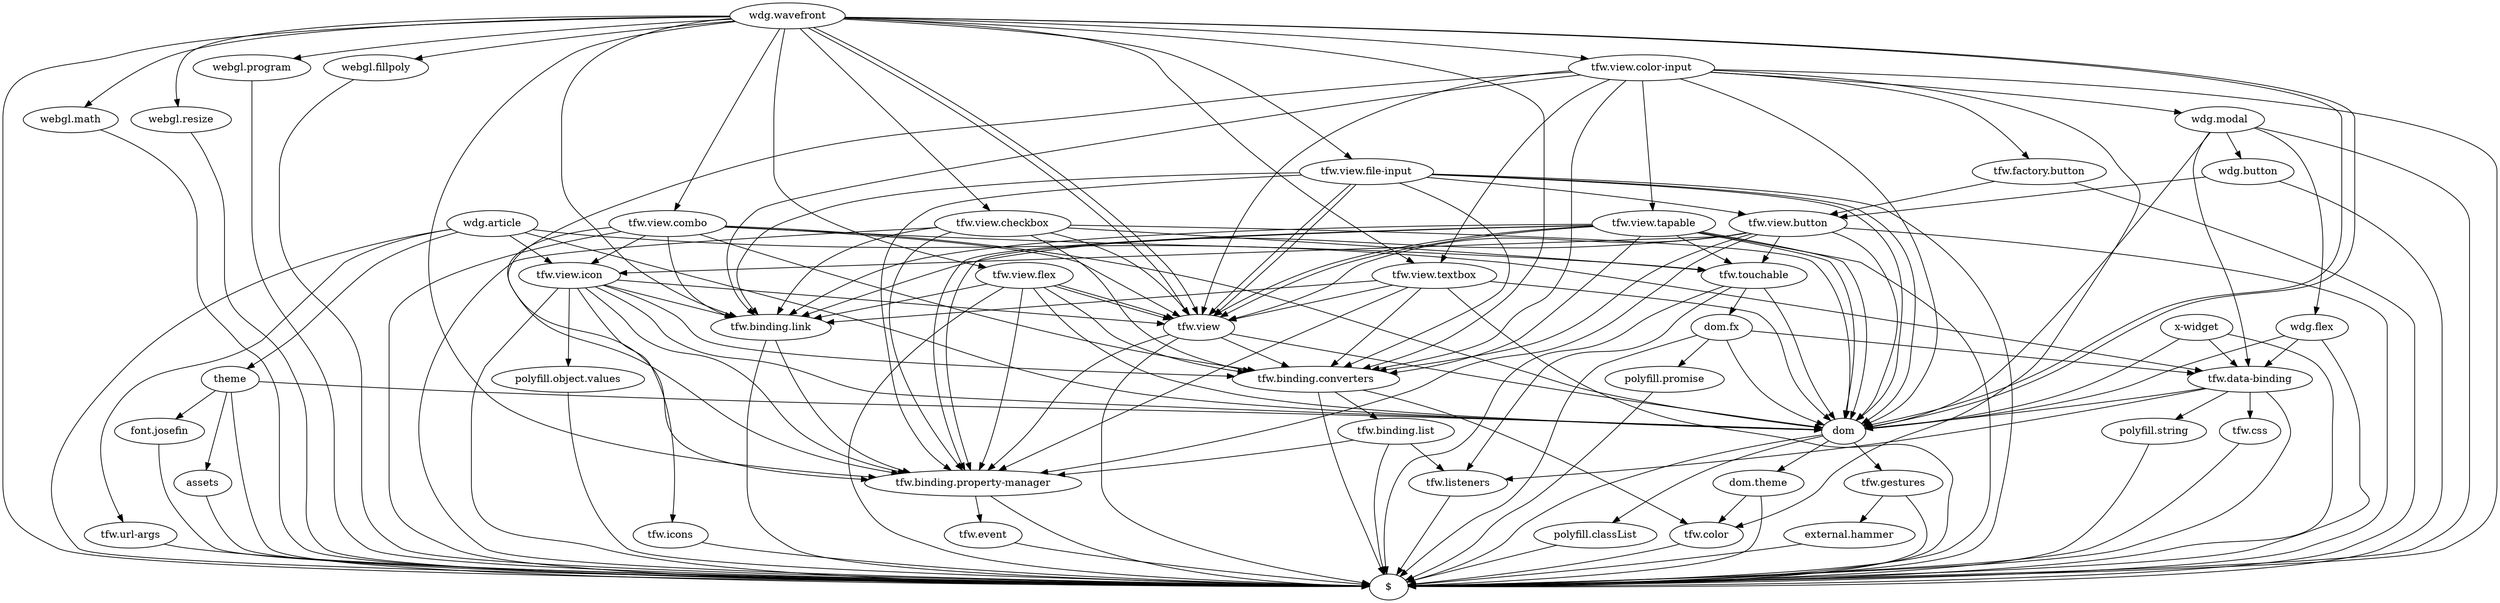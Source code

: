 digraph dependencies {
    "assets" -> "$"
    "wdg.article" -> "$"

    "wdg.article" -> "theme"

    "wdg.article" -> "dom"

    "wdg.article" -> "tfw.data-binding"

    "wdg.article" -> "tfw.view.icon"

    "wdg.article" -> "tfw.url-args"
    "tfw.url-args" -> "$"
    "tfw.view.icon" -> "$"

    "tfw.view.icon" -> "polyfill.object.values"

    "tfw.view.icon" -> "dom"

    "tfw.view.icon" -> "tfw.icons"

    "tfw.view.icon" -> "tfw.binding.property-manager"

    "tfw.view.icon" -> "tfw.view"

    "tfw.view.icon" -> "tfw.binding.link"

    "tfw.view.icon" -> "tfw.binding.converters"
    "tfw.binding.converters" -> "$"

    "tfw.binding.converters" -> "tfw.binding.list"

    "tfw.binding.converters" -> "tfw.color"
    "tfw.color" -> "$"
    "tfw.binding.list" -> "$"

    "tfw.binding.list" -> "tfw.binding.property-manager"

    "tfw.binding.list" -> "tfw.listeners"
    "tfw.listeners" -> "$"
    "tfw.binding.property-manager" -> "$"

    "tfw.binding.property-manager" -> "tfw.event"
    "tfw.event" -> "$"
    "tfw.binding.link" -> "$"

    "tfw.binding.link" -> "tfw.binding.property-manager"
    "tfw.view" -> "$"

    "tfw.view" -> "dom"

    "tfw.view" -> "tfw.binding.property-manager"

    "tfw.view" -> "tfw.binding.converters"
    "dom" -> "$"

    "dom" -> "polyfill.classList"

    "dom" -> "dom.theme"

    "dom" -> "tfw.gestures"
    "tfw.gestures" -> "$"

    "tfw.gestures" -> "external.hammer"
    "external.hammer" -> "$"
    "dom.theme" -> "$"

    "dom.theme" -> "tfw.color"
    "polyfill.classList" -> "$"
    "tfw.icons" -> "$"
    "polyfill.object.values" -> "$"
    "tfw.data-binding" -> "$"

    "tfw.data-binding" -> "polyfill.string"

    "tfw.data-binding" -> "dom"

    "tfw.data-binding" -> "tfw.css"

    "tfw.data-binding" -> "tfw.listeners"
    "tfw.css" -> "$"
    "polyfill.string" -> "$"
    "theme" -> "$"

    "theme" -> "assets"

    "theme" -> "font.josefin"

    "theme" -> "dom"
    "font.josefin" -> "$"
    "x-widget" -> "$"

    "x-widget" -> "dom"

    "x-widget" -> "tfw.data-binding"
    "wdg.wavefront" -> "$"

    "wdg.wavefront" -> "dom"

    "wdg.wavefront" -> "webgl.math"

    "wdg.wavefront" -> "webgl.resize"

    "wdg.wavefront" -> "webgl.program"

    "wdg.wavefront" -> "webgl.fillpoly"

    "wdg.wavefront" -> "dom"

    "wdg.wavefront" -> "tfw.binding.property-manager"

    "wdg.wavefront" -> "tfw.view"

    "wdg.wavefront" -> "tfw.binding.link"

    "wdg.wavefront" -> "tfw.view"

    "wdg.wavefront" -> "tfw.binding.converters"

    "wdg.wavefront" -> "tfw.view.flex"

    "wdg.wavefront" -> "tfw.view.combo"

    "wdg.wavefront" -> "tfw.view.textbox"

    "wdg.wavefront" -> "tfw.view.checkbox"

    "wdg.wavefront" -> "tfw.view.file-input"

    "wdg.wavefront" -> "tfw.view.color-input"
    "tfw.view.color-input" -> "$"

    "tfw.view.color-input" -> "dom"

    "tfw.view.color-input" -> "tfw.binding.property-manager"

    "tfw.view.color-input" -> "tfw.color"

    "tfw.view.color-input" -> "wdg.modal"

    "tfw.view.color-input" -> "tfw.view.tapable"

    "tfw.view.color-input" -> "tfw.view.textbox"

    "tfw.view.color-input" -> "tfw.factory.button"

    "tfw.view.color-input" -> "tfw.view"

    "tfw.view.color-input" -> "tfw.binding.link"

    "tfw.view.color-input" -> "tfw.binding.converters"
    "tfw.factory.button" -> "$"

    "tfw.factory.button" -> "tfw.view.button"
    "tfw.view.button" -> "$"

    "tfw.view.button" -> "dom"

    "tfw.view.button" -> "tfw.binding.property-manager"

    "tfw.view.button" -> "tfw.touchable"

    "tfw.view.button" -> "tfw.view"

    "tfw.view.button" -> "tfw.binding.link"

    "tfw.view.button" -> "tfw.binding.converters"

    "tfw.view.button" -> "tfw.view.icon"
    "tfw.touchable" -> "$"

    "tfw.touchable" -> "dom"

    "tfw.touchable" -> "dom.fx"

    "tfw.touchable" -> "tfw.listeners"
    "dom.fx" -> "$"

    "dom.fx" -> "polyfill.promise"

    "dom.fx" -> "dom"

    "dom.fx" -> "tfw.data-binding"
    "polyfill.promise" -> "$"
    "tfw.view.textbox" -> "$"

    "tfw.view.textbox" -> "dom"

    "tfw.view.textbox" -> "tfw.binding.property-manager"

    "tfw.view.textbox" -> "tfw.view"

    "tfw.view.textbox" -> "tfw.binding.link"

    "tfw.view.textbox" -> "tfw.binding.converters"
    "tfw.view.tapable" -> "$"

    "tfw.view.tapable" -> "dom"

    "tfw.view.tapable" -> "tfw.binding.property-manager"

    "tfw.view.tapable" -> "tfw.touchable"

    "tfw.view.tapable" -> "dom"

    "tfw.view.tapable" -> "tfw.binding.property-manager"

    "tfw.view.tapable" -> "tfw.view"

    "tfw.view.tapable" -> "tfw.binding.link"

    "tfw.view.tapable" -> "tfw.view"

    "tfw.view.tapable" -> "tfw.binding.converters"
    "wdg.modal" -> "$"

    "wdg.modal" -> "dom"

    "wdg.modal" -> "tfw.data-binding"

    "wdg.modal" -> "wdg.flex"

    "wdg.modal" -> "wdg.button"
    "wdg.button" -> "$"

    "wdg.button" -> "tfw.view.button"
    "wdg.flex" -> "$"

    "wdg.flex" -> "dom"

    "wdg.flex" -> "tfw.data-binding"
    "tfw.view.file-input" -> "$"

    "tfw.view.file-input" -> "dom"

    "tfw.view.file-input" -> "dom"

    "tfw.view.file-input" -> "tfw.binding.property-manager"

    "tfw.view.file-input" -> "tfw.view"

    "tfw.view.file-input" -> "tfw.binding.link"

    "tfw.view.file-input" -> "tfw.view"

    "tfw.view.file-input" -> "tfw.binding.converters"

    "tfw.view.file-input" -> "tfw.view.button"
    "tfw.view.checkbox" -> "$"

    "tfw.view.checkbox" -> "tfw.binding.property-manager"

    "tfw.view.checkbox" -> "tfw.touchable"

    "tfw.view.checkbox" -> "dom"

    "tfw.view.checkbox" -> "tfw.view"

    "tfw.view.checkbox" -> "tfw.binding.link"

    "tfw.view.checkbox" -> "tfw.binding.converters"
    "tfw.view.combo" -> "$"

    "tfw.view.combo" -> "dom"

    "tfw.view.combo" -> "tfw.binding.property-manager"

    "tfw.view.combo" -> "tfw.touchable"

    "tfw.view.combo" -> "tfw.view"

    "tfw.view.combo" -> "tfw.binding.link"

    "tfw.view.combo" -> "tfw.binding.converters"

    "tfw.view.combo" -> "tfw.view.icon"
    "tfw.view.flex" -> "$"

    "tfw.view.flex" -> "dom"

    "tfw.view.flex" -> "tfw.binding.property-manager"

    "tfw.view.flex" -> "tfw.view"

    "tfw.view.flex" -> "tfw.binding.link"

    "tfw.view.flex" -> "tfw.view"

    "tfw.view.flex" -> "tfw.binding.converters"
    "webgl.fillpoly" -> "$"
    "webgl.program" -> "$"
    "webgl.resize" -> "$"
    "webgl.math" -> "$"

}